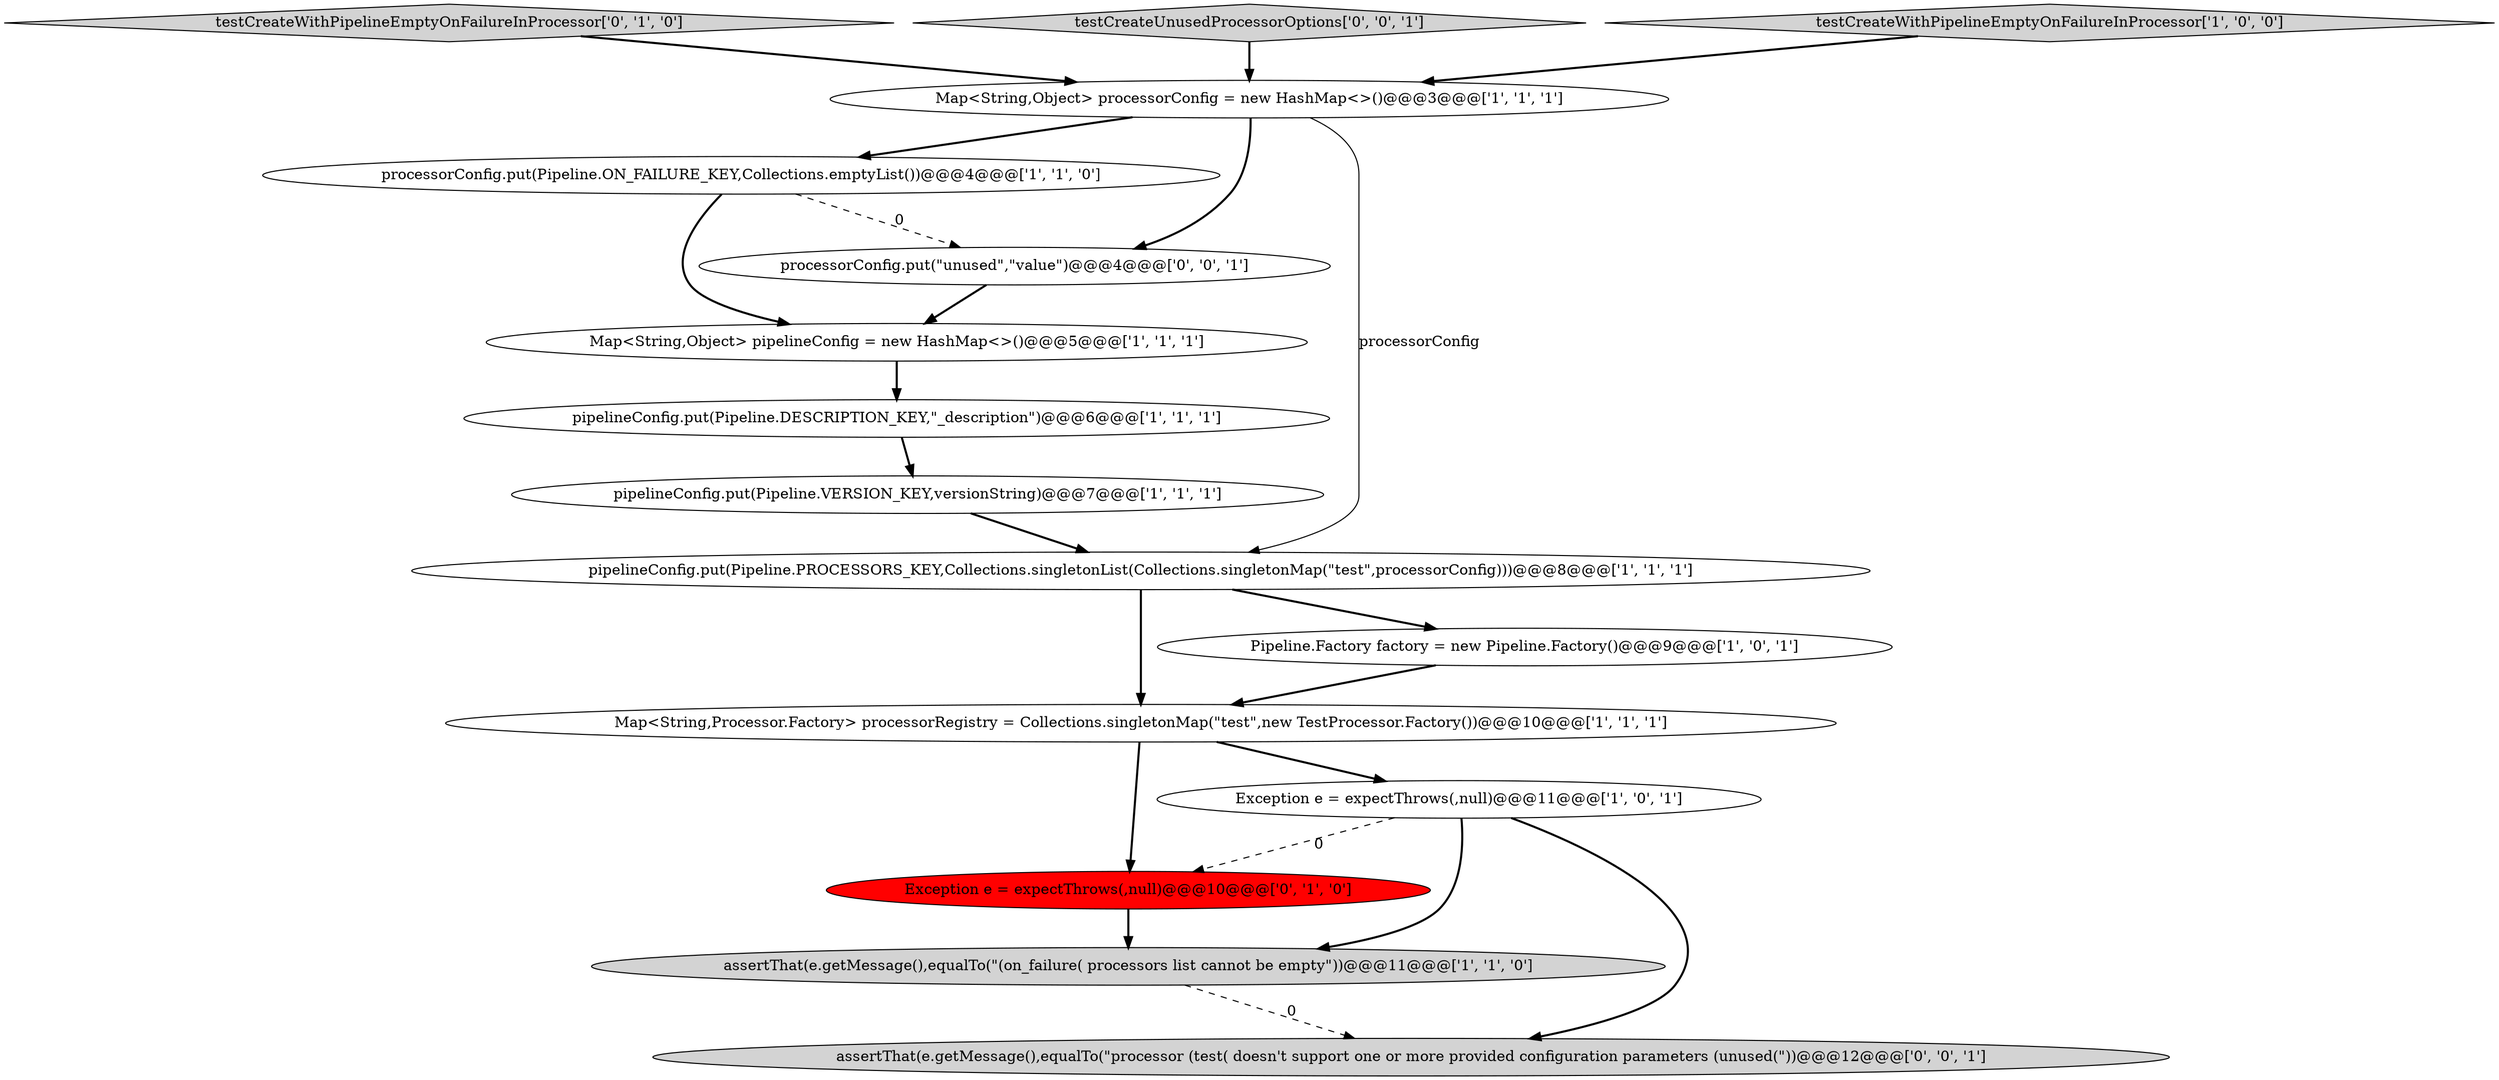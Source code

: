digraph {
5 [style = filled, label = "Map<String,Processor.Factory> processorRegistry = Collections.singletonMap(\"test\",new TestProcessor.Factory())@@@10@@@['1', '1', '1']", fillcolor = white, shape = ellipse image = "AAA0AAABBB1BBB"];
7 [style = filled, label = "processorConfig.put(Pipeline.ON_FAILURE_KEY,Collections.emptyList())@@@4@@@['1', '1', '0']", fillcolor = white, shape = ellipse image = "AAA0AAABBB1BBB"];
9 [style = filled, label = "pipelineConfig.put(Pipeline.DESCRIPTION_KEY,\"_description\")@@@6@@@['1', '1', '1']", fillcolor = white, shape = ellipse image = "AAA0AAABBB1BBB"];
6 [style = filled, label = "assertThat(e.getMessage(),equalTo(\"(on_failure( processors list cannot be empty\"))@@@11@@@['1', '1', '0']", fillcolor = lightgray, shape = ellipse image = "AAA0AAABBB1BBB"];
2 [style = filled, label = "pipelineConfig.put(Pipeline.VERSION_KEY,versionString)@@@7@@@['1', '1', '1']", fillcolor = white, shape = ellipse image = "AAA0AAABBB1BBB"];
8 [style = filled, label = "Map<String,Object> pipelineConfig = new HashMap<>()@@@5@@@['1', '1', '1']", fillcolor = white, shape = ellipse image = "AAA0AAABBB1BBB"];
3 [style = filled, label = "Map<String,Object> processorConfig = new HashMap<>()@@@3@@@['1', '1', '1']", fillcolor = white, shape = ellipse image = "AAA0AAABBB1BBB"];
13 [style = filled, label = "assertThat(e.getMessage(),equalTo(\"processor (test( doesn't support one or more provided configuration parameters (unused(\"))@@@12@@@['0', '0', '1']", fillcolor = lightgray, shape = ellipse image = "AAA0AAABBB3BBB"];
15 [style = filled, label = "processorConfig.put(\"unused\",\"value\")@@@4@@@['0', '0', '1']", fillcolor = white, shape = ellipse image = "AAA0AAABBB3BBB"];
12 [style = filled, label = "Exception e = expectThrows(,null)@@@10@@@['0', '1', '0']", fillcolor = red, shape = ellipse image = "AAA1AAABBB2BBB"];
4 [style = filled, label = "Pipeline.Factory factory = new Pipeline.Factory()@@@9@@@['1', '0', '1']", fillcolor = white, shape = ellipse image = "AAA0AAABBB1BBB"];
10 [style = filled, label = "Exception e = expectThrows(,null)@@@11@@@['1', '0', '1']", fillcolor = white, shape = ellipse image = "AAA0AAABBB1BBB"];
11 [style = filled, label = "testCreateWithPipelineEmptyOnFailureInProcessor['0', '1', '0']", fillcolor = lightgray, shape = diamond image = "AAA0AAABBB2BBB"];
14 [style = filled, label = "testCreateUnusedProcessorOptions['0', '0', '1']", fillcolor = lightgray, shape = diamond image = "AAA0AAABBB3BBB"];
0 [style = filled, label = "testCreateWithPipelineEmptyOnFailureInProcessor['1', '0', '0']", fillcolor = lightgray, shape = diamond image = "AAA0AAABBB1BBB"];
1 [style = filled, label = "pipelineConfig.put(Pipeline.PROCESSORS_KEY,Collections.singletonList(Collections.singletonMap(\"test\",processorConfig)))@@@8@@@['1', '1', '1']", fillcolor = white, shape = ellipse image = "AAA0AAABBB1BBB"];
1->5 [style = bold, label=""];
0->3 [style = bold, label=""];
14->3 [style = bold, label=""];
5->10 [style = bold, label=""];
1->4 [style = bold, label=""];
9->2 [style = bold, label=""];
2->1 [style = bold, label=""];
10->12 [style = dashed, label="0"];
3->15 [style = bold, label=""];
7->8 [style = bold, label=""];
12->6 [style = bold, label=""];
10->6 [style = bold, label=""];
6->13 [style = dashed, label="0"];
10->13 [style = bold, label=""];
3->7 [style = bold, label=""];
5->12 [style = bold, label=""];
11->3 [style = bold, label=""];
8->9 [style = bold, label=""];
7->15 [style = dashed, label="0"];
4->5 [style = bold, label=""];
15->8 [style = bold, label=""];
3->1 [style = solid, label="processorConfig"];
}
